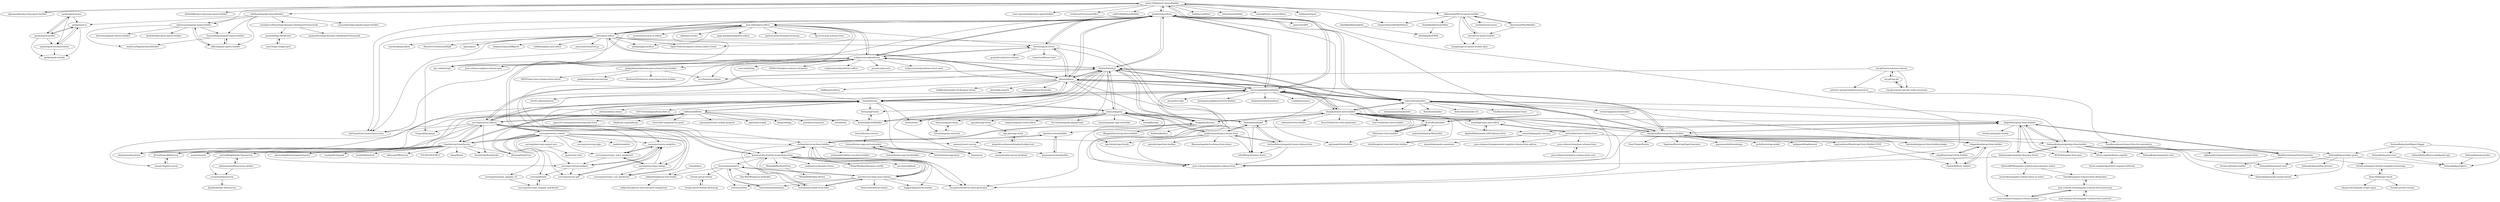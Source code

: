 digraph G {
"spckio/spck-issues" -> "spckio/spck-ui"
"spckio/spck-issues" -> "spckio/spck-documentation"
"spckio/spck-issues" -> "spckio/spck-embed"
"spckio/spck-documentation" -> "spckio/spck-ui"
"spckio/spck-documentation" -> "spckio/spck-module"
"json-editor/json-editor" -> "jdorn/json-editor"
"json-editor/json-editor" -> "josdejong/jsoneditor" ["e"=1]
"json-editor/json-editor" -> "rjsf-team/react-jsonschema-form" ["e"=1]
"json-editor/json-editor" -> "jsonform/jsonform"
"json-editor/json-editor" -> "eclipsesource/jsonforms"
"json-editor/json-editor" -> "Open-Federation/json-schema-editor-visual" ["e"=1]
"json-editor/json-editor" -> "ajv-validator/ajv" ["e"=1]
"json-editor/json-editor" -> "yourtion/vue-json-ui-editor" ["e"=1]
"json-editor/json-editor" -> "json-schema-org/json-schema-spec" ["e"=1]
"json-editor/json-editor" -> "alibaba/x-render" ["e"=1]
"json-editor/json-editor" -> "brutusin/json-forms"
"json-editor/json-editor" -> "page-pipepline/pipeline-editor" ["e"=1]
"json-editor/json-editor" -> "GrapesJS/grapesjs" ["e"=1]
"json-editor/json-editor" -> "python-jsonschema/jsonschema" ["e"=1]
"json-editor/json-editor" -> "lljj-x/vue-json-schema-form" ["e"=1]
"jdorn/json-editor" -> "json-editor/json-editor"
"jdorn/json-editor" -> "josdejong/jsoneditor" ["e"=1]
"jdorn/json-editor" -> "jsonform/jsonform"
"jdorn/json-editor" -> "json-schema-form/angular-schema-form" ["e"=1]
"jdorn/json-editor" -> "rjsf-team/react-jsonschema-form" ["e"=1]
"jdorn/json-editor" -> "gitana/alpaca"
"jdorn/json-editor" -> "benjamine/jsondiffpatch" ["e"=1]
"jdorn/json-editor" -> "ajv-validator/ajv" ["e"=1]
"jdorn/json-editor" -> "brutusin/json-forms"
"jdorn/json-editor" -> "Open-Federation/json-schema-editor-visual" ["e"=1]
"jdorn/json-editor" -> "rodikh/angular-json-editor"
"jdorn/json-editor" -> "marcuswestin/store.js" ["e"=1]
"jdorn/json-editor" -> "marmelab/ng-admin" ["e"=1]
"jdorn/json-editor" -> "Reactive-Extensions/RxJS" ["e"=1]
"jdorn/json-editor" -> "ajaxorg/ace" ["e"=1]
"mistic100/jQuery-QueryBuilder" -> "dabernathy89/vue-query-builder"
"mistic100/jQuery-QueryBuilder" -> "tghamm/dynamic-linq-query-builder"
"mistic100/jQuery-QueryBuilder" -> "ukrbublik/react-awesome-query-builder" ["e"=1]
"mistic100/jQuery-QueryBuilder" -> "timgws/QueryBuilderParser"
"mistic100/jQuery-QueryBuilder" -> "mfauveau/angular-query-builder"
"mistic100/jQuery-QueryBuilder" -> "react-querybuilder/react-querybuilder" ["e"=1]
"mistic100/jQuery-QueryBuilder" -> "evoluteur/structured-filter"
"mistic100/jQuery-QueryBuilder" -> "salk31/RedQueryBuilder"
"mistic100/jQuery-QueryBuilder" -> "kevinchappell/formBuilder"
"mistic100/jQuery-QueryBuilder" -> "zebzhao/Angular-QueryBuilder"
"mistic100/jQuery-QueryBuilder" -> "jsonform/jsonform"
"mistic100/jQuery-QueryBuilder" -> "bobthecow/Ruler" ["e"=1]
"mistic100/jQuery-QueryBuilder" -> "itfsw/QueryBuilder"
"mistic100/jQuery-QueryBuilder" -> "swisnl/jQuery-contextMenu" ["e"=1]
"mistic100/jQuery-QueryBuilder" -> "hiddentao/squel" ["e"=1]
"formschema/elementui" -> "formschema/native"
"eddyerburgh/vue-test-loader" -> "eddyerburgh/vue-unit-test-perf-comparison"
"Gonzih/glue" -> "eddyerburgh/vue-test-loader"
"dobtco/formbuilder" -> "CityBaseInc/formrenderer-base"
"dobtco/formbuilder" -> "minikomi/Bootstrap-Form-Builder"
"dobtco/formbuilder" -> "kevinchappell/formBuilder"
"dobtco/formbuilder" -> "gitana/alpaca"
"dobtco/formbuilder" -> "shlomnissan/formbuilder"
"dobtco/formbuilder" -> "SelmanKahya/angularjs-form-builder"
"dobtco/formbuilder" -> "Kinto/formbuilder"
"dobtco/formbuilder" -> "kelp404/angular-form-builder"
"dobtco/formbuilder" -> "viveleroi/jquery.formbuilder"
"dobtco/formbuilder" -> "flute/formbuilder"
"dobtco/formbuilder" -> "frappe/bootstrap-form-builder"
"dobtco/formbuilder" -> "blackjk3/react-form-builder"
"dobtco/formbuilder" -> "jsonform/jsonform"
"dobtco/formbuilder" -> "dobtco/formbuilder-rb"
"dobtco/formbuilder" -> "formio/formio.js"
"Kiho/react-form-builder" -> "blackjk3/react-form-builder"
"Kiho/react-form-builder" -> "Kinto/formbuilder"
"Kiho/react-form-builder" -> "optimajet/formbuilder" ["e"=1]
"AppliedMathematicsANU/plexus-form" -> "ismaelga/react-json-editor"
"hamzahamidi/ajsf" -> "guillotinaweb/ngx-schema-form"
"hamzahamidi/ajsf" -> "dschnelldavis/angular2-json-schema-form"
"hamzahamidi/ajsf" -> "udos86/ng-dynamic-forms" ["e"=1]
"hamzahamidi/ajsf" -> "formio/angular"
"zebzhao/Angular-QueryBuilder" -> "FauzanKhan/angular-query-builder"
"zebzhao/Angular-QueryBuilder" -> "mfauveau/angular-query-builder"
"zebzhao/Angular-QueryBuilder" -> "catalogicsoftware/ngx-dynamic-dashboard-framework"
"zebzhao/Angular-QueryBuilder" -> "raysuelzer/ngx-angular-query-builder"
"zebzhao/Angular-QueryBuilder" -> "spckio/spck-ui"
"zebzhao/Angular-QueryBuilder" -> "niklr/angular-query-builder"
"rtucek/vue-query-builder" -> "dabernathy89/vue-query-builder"
"rtucek/vue-query-builder" -> "kongwang/vue-query-builder-plus"
"danhunsaker/angular-dynamic-forms" -> "SelmanKahya/angularjs-form-builder"
"danhunsaker/angular-dynamic-forms" -> "json-schema-form/angular-schema-form" ["e"=1]
"danhunsaker/angular-dynamic-forms" -> "kelp404/angular-form-builder"
"danhunsaker/angular-dynamic-forms" -> "OptimalBPM/angular-schema-form-dynamic-select"
"kelp404/angular-form-builder" -> "SelmanKahya/angularjs-form-builder"
"kelp404/angular-form-builder" -> "minikomi/Bootstrap-Form-Builder"
"kelp404/angular-form-builder" -> "MacKentoch/easyFormGenerator"
"kelp404/angular-form-builder" -> "McNull/angular-form-gen"
"kelp404/angular-form-builder" -> "danhunsaker/angular-dynamic-forms"
"kelp404/angular-form-builder" -> "formly-js/angular-formly" ["e"=1]
"kelp404/angular-form-builder" -> "forms-angular/forms-angular"
"kelp404/angular-form-builder" -> "mwasiluk/angular-surveys"
"kelp404/angular-form-builder" -> "json-schema-form/angular-schema-form" ["e"=1]
"koumoul-dev/vuetify-jsonschema-form" -> "wotamann/vuetify-form-base"
"koumoul-dev/vuetify-jsonschema-form" -> "jarvelov/vue-form-json-schema"
"koumoul-dev/vuetify-jsonschema-form" -> "sethsandaru/vue-form-builder"
"koumoul-dev/vuetify-jsonschema-form" -> "vue-generators/vue-form-generator" ["e"=1]
"koumoul-dev/vuetify-jsonschema-form" -> "formschema/native"
"koumoul-dev/vuetify-jsonschema-form" -> "MuhaddiMu/VuetiForm"
"koumoul-dev/vuetify-jsonschema-form" -> "asigloo/vue-dynamic-forms" ["e"=1]
"koumoul-dev/vuetify-jsonschema-form" -> "ClickerMonkey/dayspan-vuetify" ["e"=1]
"koumoul-dev/vuetify-jsonschema-form" -> "ais-one/cookbook" ["e"=1]
"koumoul-dev/vuetify-jsonschema-form" -> "ncform/ncform" ["e"=1]
"koumoul-dev/vuetify-jsonschema-form" -> "eclipsesource/jsonforms"
"SelmanKahya/youtuber" -> "SelmanKahya/taksici"
"SelmanKahya/intelligent-flappy" -> "SelmanKahya/clicker-game"
"SelmanKahya/intelligent-flappy" -> "SelmanKahya/survivor"
"SelmanKahya/intelligent-flappy" -> "SelmanKahya/taksici"
"SelmanKahya/intelligent-flappy" -> "SelmanKahya/klavye-delikanlisi-api"
"cybertec-postgresql/rjsf-material-ui" -> "TwoAbove/jsonschema-form-for-material-ui"
"wotamann/vuetify-form-base" -> "koumoul-dev/vuetify-jsonschema-form"
"wotamann/vuetify-form-base" -> "jarvelov/vue-form-json-schema"
"sethsandaru/vue-form-builder" -> "jmeei/vue-formbuilder"
"sethsandaru/vue-form-builder" -> "sethsandaru/demo-vue-form-builder"
"sethsandaru/vue-form-builder" -> "formio/vue"
"sethsandaru/vue-form-builder" -> "Draggable/formeo"
"sethsandaru/vue-form-builder" -> "qiaoxun/vue-formbuilder"
"sethsandaru/vue-form-builder" -> "vue-generators/vue-form-generator" ["e"=1]
"sethsandaru/vue-form-builder" -> "wotamann/vuetify-form-base"
"sethsandaru/vue-form-builder" -> "jarvelov/vue-form-json-schema"
"sethsandaru/vue-form-builder" -> "baggachipz/q-form-builder" ["e"=1]
"sethsandaru/vue-form-builder" -> "koumoul-dev/vuetify-jsonschema-form"
"SelmanKahya/angularjs-form-builder" -> "kelp404/angular-form-builder"
"SelmanKahya/angularjs-form-builder" -> "danhunsaker/angular-dynamic-forms"
"SelmanKahya/angularjs-form-builder" -> "SelmanKahya/node-mysql-nested"
"SelmanKahya/angularjs-form-builder" -> "forms-angular/forms-angular"
"SelmanKahya/angularjs-form-builder" -> "SelmanKahya/clicker-game"
"SelmanKahya/angularjs-form-builder" -> "SelmanKahya/angularjs-chat"
"SelmanKahya/angularjs-form-builder" -> "MacKentoch/easyFormGenerator"
"SelmanKahya/angularjs-form-builder" -> "SelmanKahya/smart-read"
"SelmanKahya/angularjs-form-builder" -> "McNull/angular-form-gen"
"viveleroi/jquery.formbuilder" -> "limcheekin/jquery-form-builder-plugin"
"vip-git/universal-json-schema" -> "vip-git/vip-git"
"vip-git/universal-json-schema" -> "vip-git/context-api-dev-tools-extension"
"vip-git/universal-json-schema" -> "ui-schema/ui-schema"
"vip-git/universal-json-schema" -> "cybertec-postgresql/rjsf-material-ui"
"surveyjs/survey-analytics" -> "surveyjs/survey-pdf"
"surveyjs/survey-analytics" -> "surveyjs/custom-widgets"
"surveyjs/survey-analytics" -> "surveyjs/surveyjs_react_quickstart"
"jmeei/vue-formbuilder" -> "qiaoxun/vue-formbuilder"
"jmeei/vue-formbuilder" -> "sethsandaru/vue-form-builder"
"surveyjs/custom-widgets" -> "surveyjs/survey-pdf"
"surveyjs/custom-widgets" -> "surveyjs/survey-analytics"
"surveyjs/custom-widgets" -> "surveyjs/builds"
"surveyjs/survey-pdf" -> "surveyjs/survey-analytics"
"martialblog/docker-limesurvey" -> "adamzammit/limesurvey-docker"
"martialblog/docker-limesurvey" -> "crramirez/limesurvey"
"spckio/spck-embed" -> "spckio/spck-ui"
"spckio/spck-embed" -> "spckio/spck-documentation"
"spckio/spck-embed" -> "spckio/spck-module"
"spckio/spck-embed" -> "spckio/spck-issues"
"SelmanKahya/survivor" -> "SelmanKahya/taksici"
"frappe/bootstrap-form-builder" -> "shalotelli/form_builder"
"frappe/bootstrap-form-builder" -> "aiop/Bootstrap3-form-builder"
"jarvelov/vue-form-json-schema" -> "koumoul-dev/vuetify-jsonschema-form"
"jarvelov/vue-form-json-schema" -> "formschema/elementui"
"jarvelov/vue-form-json-schema" -> "wotamann/vuetify-form-base"
"jarvelov/vue-form-json-schema" -> "formschema/native"
"jarvelov/vue-form-json-schema" -> "vue-generators/vue-form-generator" ["e"=1]
"jarvelov/vue-form-json-schema" -> "sethsandaru/vue-form-builder"
"jarvelov/vue-form-json-schema" -> "ncform/ncform" ["e"=1]
"jarvelov/vue-form-json-schema" -> "baggachipz/q-form-builder" ["e"=1]
"jarvelov/vue-form-json-schema" -> "formvuelate/formvuelate" ["e"=1]
"surveyjs/surveyjs-nodejs" -> "surveyjs/surveyjs_react_quickstart"
"surveyjs/surveyjs-nodejs" -> "surveyjs/survey-analytics"
"surveyjs/surveyjs-nodejs" -> "surveyjs/surveyjs_vue_quickstart"
"formio/angular-demo" -> "formio/angular-material"
"qiaoxun/vue-formbuilder" -> "jmeei/vue-formbuilder"
"surveyjs/surveyjs-aspnet-mvc" -> "jpo/survey-tool"
"tonytan4ever/Bootstrap-Form-Builder-V3V4" -> "shalotelli/form_builder"
"aiop/Bootstrap3-form-builder" -> "frappe/bootstrap-form-builder"
"aiop/Bootstrap3-form-builder" -> "shalotelli/form_builder"
"spckio/spck-ui" -> "spckio/spck-documentation"
"spckio/spck-ui" -> "spckio/spck-module"
"spckio/spck-ui" -> "spckio/spck-embed"
"TwoAbove/jsonschema-form-for-material-ui" -> "alphaeadevelopment/material-ui-jsonschema-form"
"SelmanKahya/smart-read" -> "SelmanKahya/node-mysql-nested"
"jsonform/jsonform" -> "gitana/alpaca"
"jsonform/jsonform" -> "json-schema-form/angular-schema-form" ["e"=1]
"jsonform/jsonform" -> "eclipsesource/jsonforms"
"jsonform/jsonform" -> "brutusin/json-forms"
"jsonform/jsonform" -> "jdorn/json-editor"
"jsonform/jsonform" -> "json-editor/json-editor"
"jsonform/jsonform" -> "rjsf-team/react-jsonschema-form" ["e"=1]
"jsonform/jsonform" -> "kevinchappell/formBuilder"
"jsonform/jsonform" -> "vue-generators/vue-form-generator" ["e"=1]
"jsonform/jsonform" -> "hamzahamidi/ajsf"
"jsonform/jsonform" -> "formio/formio.js"
"jsonform/jsonform" -> "dobtco/formbuilder"
"jsonform/jsonform" -> "mistic100/jQuery-QueryBuilder"
"jsonform/jsonform" -> "garycourt/JSV" ["e"=1]
"jsonform/jsonform" -> "koumoul-dev/vuetify-jsonschema-form"
"JD-Software/JDeSurvey" -> "simonv3/quick-survey"
"kevinchappell/formBuilder" -> "Draggable/formeo"
"kevinchappell/formBuilder" -> "dobtco/formbuilder"
"kevinchappell/formBuilder" -> "formio/formio.js"
"kevinchappell/formBuilder" -> "minikomi/Bootstrap-Form-Builder"
"kevinchappell/formBuilder" -> "gitana/alpaca"
"kevinchappell/formBuilder" -> "jsonform/jsonform"
"kevinchappell/formBuilder" -> "formio/formio"
"kevinchappell/formBuilder" -> "blackjk3/react-form-builder"
"kevinchappell/formBuilder" -> "givanz/VvvebJs" ["e"=1]
"kevinchappell/formBuilder" -> "mistic100/jQuery-QueryBuilder"
"kevinchappell/formBuilder" -> "kristijanhusak/laravel-form-builder" ["e"=1]
"kevinchappell/formBuilder" -> "sethsandaru/vue-form-builder"
"kevinchappell/formBuilder" -> "dwijitsolutions/laraadmin" ["e"=1]
"kevinchappell/formBuilder" -> "vue-generators/vue-form-generator" ["e"=1]
"kevinchappell/formBuilder" -> "voidlabs/mosaico" ["e"=1]
"formly-js/angular-formly-templates-bootstrap" -> "kentcdodds/api-check"
"mfauveau/angular-query-builder" -> "niklr/angular-query-builder"
"mfauveau/angular-query-builder" -> "dncrews/angular-elastic-builder"
"mfauveau/angular-query-builder" -> "FauzanKhan/angular-query-builder"
"mfauveau/angular-query-builder" -> "kindohm/knockout-query-builder"
"mfauveau/angular-query-builder" -> "myforce/AngularQueryBuilder"
"MuhaddiMu/VuetiForm" -> "MuhaddiMu/Idea-ReVue"
"Textalk/angular-schema-form-datepicker" -> "json-schema-form/angular-schema-form-bootstrap"
"formio/angular-material" -> "formio/angular-demo"
"obadakhalili/sprightly" -> "obadakhalili/ERML"
"crramirez/limesurvey" -> "fjudith/docker-limesurvey"
"SelmanKahya/clicker-game" -> "SelmanKahya/taksici"
"SelmanKahya/clicker-game" -> "SelmanKahya/online-shooter"
"SelmanKahya/clicker-game" -> "SelmanKahya/smart-read"
"SelmanKahya/clicker-game" -> "SelmanKahya/node-mysql-nested"
"vip-git/vip-git" -> "vip-git/context-api-dev-tools-extension"
"vip-git/vip-git" -> "vip-git/universal-json-schema"
"eclipsesource/jsonforms" -> "jsonform/jsonform"
"eclipsesource/jsonforms" -> "rjsf-team/react-jsonschema-form" ["e"=1]
"eclipsesource/jsonforms" -> "eclipsesource/jsonforms-react-seed"
"eclipsesource/jsonforms" -> "json-editor/json-editor"
"eclipsesource/jsonforms" -> "vazco/uniforms" ["e"=1]
"eclipsesource/jsonforms" -> "ui-schema/ui-schema"
"eclipsesource/jsonforms" -> "ajv-validator/ajv" ["e"=1]
"eclipsesource/jsonforms" -> "APIDevTools/json-schema-ref-parser" ["e"=1]
"eclipsesource/jsonforms" -> "formio/formio.js"
"eclipsesource/jsonforms" -> "ginkgobioworks/react-json-schema-form-builder"
"eclipsesource/jsonforms" -> "brutusin/json-forms"
"eclipsesource/jsonforms" -> "eclipsesource/jsonforms-editor"
"eclipsesource/jsonforms" -> "json-schema-org/json-schema-spec" ["e"=1]
"eclipsesource/jsonforms" -> "jsonata-js/jsonata" ["e"=1]
"eclipsesource/jsonforms" -> "koumoul-dev/vuetify-jsonschema-form"
"tellform/tellform" -> "ohmyform/ohmyform" ["e"=1]
"tellform/tellform" -> "space10-community/conversational-form" ["e"=1]
"tellform/tellform" -> "Mailtrain-org/mailtrain" ["e"=1]
"tellform/tellform" -> "surveyjs/survey-library"
"tellform/tellform" -> "LimeSurvey/LimeSurvey"
"tellform/tellform" -> "formio/formio"
"tellform/tellform" -> "JD-Software/JDeSurvey"
"tellform/tellform" -> "simonv3/quick-survey"
"tellform/tellform" -> "freeCodeCamp/mail-for-good" ["e"=1]
"tellform/tellform" -> "mautic/mautic" ["e"=1]
"tellform/tellform" -> "sqreen/awesome-nodejs-projects" ["e"=1]
"tellform/tellform" -> "agentejo/cockpit" ["e"=1]
"tellform/tellform" -> "helpyio/helpy" ["e"=1]
"tellform/tellform" -> "postalserver/postal" ["e"=1]
"tellform/tellform" -> "botui/botui" ["e"=1]
"LimeSurvey/LimeSurvey" -> "surveyjs/survey-library"
"LimeSurvey/LimeSurvey" -> "ohmyform/ohmyform" ["e"=1]
"LimeSurvey/LimeSurvey" -> "wkeyuan/DWSurvey" ["e"=1]
"LimeSurvey/LimeSurvey" -> "martialblog/docker-limesurvey"
"LimeSurvey/LimeSurvey" -> "tellform/tellform"
"LimeSurvey/LimeSurvey" -> "surveyjs/survey-creator"
"LimeSurvey/LimeSurvey" -> "JD-Software/JDeSurvey"
"LimeSurvey/LimeSurvey" -> "YOURLS/YOURLS" ["e"=1]
"LimeSurvey/LimeSurvey" -> "formbricks/formbricks" ["e"=1]
"LimeSurvey/LimeSurvey" -> "kimai/kimai" ["e"=1]
"LimeSurvey/LimeSurvey" -> "mautic/mautic" ["e"=1]
"LimeSurvey/LimeSurvey" -> "JhumanJ/OpnForm" ["e"=1]
"LimeSurvey/LimeSurvey" -> "alextselegidis/easyappointments" ["e"=1]
"LimeSurvey/LimeSurvey" -> "cryptpad/cryptpad" ["e"=1]
"LimeSurvey/LimeSurvey" -> "humhub/humhub" ["e"=1]
"json-schema-form/angular-schema-form-material" -> "json-schema-form/angular-schema-form-bootstrap"
"MacKentoch/easyFormGenerator" -> "formly-js/angular-formly-templates-bootstrap"
"MacKentoch/easyFormGenerator" -> "formly-js/formly-builder"
"MacKentoch/easyFormGenerator" -> "kelp404/angular-form-builder"
"ginkgobioworks/react-json-schema-form-builder" -> "RXNT/react-json-schema-form-extras" ["e"=1]
"ginkgobioworks/react-json-schema-form-builder" -> "ui-schema/ui-schema"
"ginkgobioworks/react-json-schema-form-builder" -> "ginkgobioworks/vaccinetime"
"ginkgobioworks/react-json-schema-form-builder" -> "MedinaGitHub/react-jsonschema-form-builder"
"OptimalBPM/angular-schema-form-dynamic-select" -> "Textalk/angular-schema-form-datepicker"
"OptimalBPM/angular-schema-form-dynamic-select" -> "networknt/angular-schema-form-ui-select"
"formio/ngFormBuilder" -> "formio/ngFormio"
"formio/ngFormBuilder" -> "formio/formio-service"
"kentcdodds/api-check" -> "alianza-dev/angular-scope-types"
"kentcdodds/api-check" -> "formly-js/react-formly"
"kentcdodds/api-check" -> "formly-js/angular-formly-templates-bootstrap"
"obadakhalili/visual-filter" -> "obadakhalili/ERML"
"json-schema-form/angular-schema-form-bootstrap" -> "json-schema-form/angular-schema-form-material"
"json-schema-form/angular-schema-form-bootstrap" -> "Textalk/angular-schema-form-datepicker"
"json-schema-form/angular-schema-form-bootstrap" -> "json-schema-form/json-schema-builder"
"formio/ngFormio" -> "formio/ngFormBuilder"
"vip-git/context-api-dev-tools-extension" -> "vip-git/vip-git"
"formio/formio-service" -> "formio/formio-app-servicetracker"
"surveyjs/survey-library" -> "surveyjs/survey-creator"
"surveyjs/survey-library" -> "LimeSurvey/LimeSurvey"
"surveyjs/survey-library" -> "surveyjs/surveyjs_react_quickstart"
"surveyjs/survey-library" -> "tellform/tellform"
"surveyjs/survey-library" -> "surveyjs/survey-analytics"
"surveyjs/survey-library" -> "formbricks/formbricks" ["e"=1]
"surveyjs/survey-library" -> "formio/formio.js"
"surveyjs/survey-library" -> "rjsf-team/react-jsonschema-form" ["e"=1]
"surveyjs/survey-library" -> "formio/formio"
"surveyjs/survey-library" -> "ohmyform/ohmyform" ["e"=1]
"surveyjs/survey-library" -> "surveyjs/custom-widgets"
"surveyjs/survey-library" -> "surveyjs/surveyjs_vue_quickstart"
"surveyjs/survey-library" -> "kevinchappell/formBuilder"
"surveyjs/survey-library" -> "surveyjs/surveyjs-nodejs"
"surveyjs/survey-library" -> "GrapesJS/grapesjs" ["e"=1]
"Kinto/formbuilder" -> "blackjk3/react-form-builder"
"Kinto/formbuilder" -> "aisensiy/react-survey"
"Kinto/formbuilder" -> "dobtco/formbuilder"
"Kinto/formbuilder" -> "Kiho/react-form-builder"
"Kinto/formbuilder" -> "andrewhathaway/Winterfell" ["e"=1]
"formio/formio.js" -> "formio/formio"
"formio/formio.js" -> "kevinchappell/formBuilder"
"formio/formio.js" -> "formio/angular"
"formio/formio.js" -> "formio/react" ["e"=1]
"formio/formio.js" -> "Draggable/formeo"
"formio/formio.js" -> "formio/vue"
"formio/formio.js" -> "formio/ngFormBuilder"
"formio/formio.js" -> "gitana/alpaca"
"formio/formio.js" -> "eclipsesource/jsonforms"
"formio/formio.js" -> "formio/ngFormio"
"formio/formio.js" -> "sethsandaru/vue-form-builder"
"formio/formio.js" -> "blackjk3/react-form-builder"
"formio/formio.js" -> "jsonform/jsonform"
"formio/formio.js" -> "surveyjs/survey-library"
"formio/formio.js" -> "dobtco/formbuilder"
"surveyjs/survey-creator" -> "surveyjs/survey-library"
"surveyjs/survey-creator" -> "surveyjs/survey-analytics"
"surveyjs/survey-creator" -> "surveyjs/custom-widgets"
"surveyjs/survey-creator" -> "surveyjs/surveyjs_react_quickstart"
"surveyjs/survey-creator" -> "surveyjs/surveyjs-nodejs"
"surveyjs/survey-creator" -> "surveyjs/survey-pdf"
"surveyjs/survey-creator" -> "surveyjs/surveyjs-php"
"surveyjs/survey-creator" -> "surveyjs/surveyjs_vue_quickstart"
"surveyjs/survey-creator" -> "aisensiy/react-survey"
"surveyjs/survey-creator" -> "LimeSurvey/LimeSurvey"
"surveyjs/survey-creator" -> "surveyjs/surveyjs-aspnet-mvc"
"surveyjs/survey-creator" -> "surveyjs/builds"
"surveyjs/survey-creator" -> "endatix/endatix"
"surveyjs/survey-creator" -> "surveyjs/surveyjs_angular_cli"
"surveyjs/survey-creator" -> "JhumanJ/OpnForm" ["e"=1]
"formio/formio" -> "formio/formio.js"
"formio/formio" -> "formio/angular"
"formio/formio" -> "formio/react" ["e"=1]
"formio/formio" -> "formio/ngFormBuilder"
"formio/formio" -> "ohmyform/ohmyform" ["e"=1]
"formio/formio" -> "formio/ngFormio"
"formio/formio" -> "kevinchappell/formBuilder"
"formio/formio" -> "orbeon/orbeon-forms" ["e"=1]
"formio/formio" -> "gitana/alpaca"
"formio/formio" -> "tellform/tellform"
"formio/formio" -> "AOT-Technologies/forms-flow-ai"
"formio/formio" -> "formio/vue"
"formio/formio" -> "eclipsesource/jsonforms"
"formio/formio" -> "surveyjs/survey-library"
"formio/formio" -> "JhumanJ/OpnForm" ["e"=1]
"brutusin/json-forms" -> "jsonform/jsonform"
"brutusin/json-forms" -> "gitana/alpaca"
"brutusin/json-forms" -> "json-schema-form/angular-schema-form" ["e"=1]
"brutusin/json-forms" -> "eclipsesource/jsonforms"
"brutusin/json-forms" -> "gcanti/tcomb-json-schema" ["e"=1]
"brutusin/json-forms" -> "Limenius/liform-react" ["e"=1]
"minikomi/Bootstrap-Form-Builder" -> "dobtco/formbuilder"
"minikomi/Bootstrap-Form-Builder" -> "kevinchappell/formBuilder"
"minikomi/Bootstrap-Form-Builder" -> "kelp404/angular-form-builder"
"minikomi/Bootstrap-Form-Builder" -> "ExactTarget/fuelux" ["e"=1]
"minikomi/Bootstrap-Form-Builder" -> "SelmanKahya/angularjs-form-builder"
"minikomi/Bootstrap-Form-Builder" -> "Vegetam/BootstrapPageGenerator" ["e"=1]
"minikomi/Bootstrap-Form-Builder" -> "frappe/bootstrap-form-builder"
"minikomi/Bootstrap-Form-Builder" -> "gitana/alpaca"
"minikomi/Bootstrap-Form-Builder" -> "payonesmile/formdesign" ["e"=1]
"minikomi/Bootstrap-Form-Builder" -> "jschr/bootstrap-modal" ["e"=1]
"minikomi/Bootstrap-Form-Builder" -> "dodgepudding/bootout" ["e"=1]
"minikomi/Bootstrap-Form-Builder" -> "limcheekin/jquery-form-builder-plugin"
"minikomi/Bootstrap-Form-Builder" -> "aiop/Bootstrap3-form-builder"
"minikomi/Bootstrap-Form-Builder" -> "tonytan4ever/Bootstrap-Form-Builder-V3V4"
"minikomi/Bootstrap-Form-Builder" -> "blackjk3/react-form-builder"
"networknt/react-schema-form" -> "json-schema-form/json-schema-form"
"networknt/react-schema-form" -> "ismaelga/react-json-editor"
"networknt/react-schema-form" -> "TwoAbove/jsonschema-form-for-material-ui"
"networknt/react-schema-form" -> "json-schema-form/json-schema-builder"
"networknt/react-schema-form" -> "json-schema-form/generator-angular-schema-form-add-on"
"blackjk3/react-form-builder" -> "Kiho/react-form-builder"
"blackjk3/react-form-builder" -> "Kinto/formbuilder"
"blackjk3/react-form-builder" -> "Draggable/formeo"
"blackjk3/react-form-builder" -> "kevinchappell/formBuilder"
"blackjk3/react-form-builder" -> "kelp404/angular-form-builder"
"blackjk3/react-form-builder" -> "vlio20/angular-material-form-builder"
"blackjk3/react-form-builder" -> "rekit/antd-form-builder" ["e"=1]
"blackjk3/react-form-builder" -> "optimajet/formbuilder" ["e"=1]
"blackjk3/react-form-builder" -> "SteveVitali/react-form-generator" ["e"=1]
"blackjk3/react-form-builder" -> "trax-retail/react-form-builder"
"blackjk3/react-form-builder" -> "formio/ngFormBuilder"
"blackjk3/react-form-builder" -> "mwasiluk/angular-surveys"
"blackjk3/react-form-builder" -> "ismaelga/react-json-editor"
"blackjk3/react-form-builder" -> "dobtco/formbuilder"
"blackjk3/react-form-builder" -> "formio/formio.js"
"mwasiluk/angular-surveys" -> "vlio20/angular-material-form-builder"
"mwasiluk/angular-surveys" -> "mwasiluk/angular-annotator"
"tghamm/dynamic-linq-query-builder" -> "mistic100/jQuery-QueryBuilder"
"ismaelga/react-json-editor" -> "AppliedMathematicsANU/plexus-form"
"ismaelga/react-json-editor" -> "networknt/react-schema-form"
"Draggable/formeo" -> "kevinchappell/formBuilder"
"Draggable/formeo" -> "sethsandaru/vue-form-builder"
"Draggable/formeo" -> "formio/formio.js"
"Draggable/formeo" -> "blackjk3/react-form-builder"
"Draggable/formeo" -> "Bloggify/bootstrap-form-builder"
"Draggable/formeo" -> "Kademi/keditor" ["e"=1]
"Draggable/formeo" -> "jmeei/vue-formbuilder"
"niklr/angular-query-builder" -> "FauzanKhan/angular-query-builder"
"niklr/angular-query-builder" -> "mfauveau/angular-query-builder"
"simonv3/quick-survey" -> "JD-Software/JDeSurvey"
"formio/formio-app-basic" -> "formio/formio-app-servicetracker"
"dabernathy89/vue-query-builder" -> "rtucek/vue-query-builder"
"dabernathy89/vue-query-builder" -> "akumatus/FilterBuilder"
"dabernathy89/vue-query-builder" -> "mistic100/jQuery-QueryBuilder"
"dabernathy89/vue-query-builder" -> "kongwang/vue-query-builder-plus"
"dabernathy89/vue-query-builder" -> "timgws/QueryBuilderParser"
"dabernathy89/vue-query-builder" -> "michitaro/vue-menu" ["e"=1]
"dabernathy89/vue-query-builder" -> "obadakhalili/visual-filter"
"json-schema-form/json-schema-form" -> "json-schema-form/json-schema-form-core"
"FauzanKhan/angular-query-builder" -> "niklr/angular-query-builder"
"FauzanKhan/angular-query-builder" -> "myforce/AngularQueryBuilder"
"json-schema-form/json-schema-form-core" -> "json-schema-form/json-schema-form"
"json-schema-form/json-schema-builder" -> "json-schema-form/angular-schema-form-bootstrap"
"formio/formio-app-servicetracker" -> "formio/formio-app-basic"
"formio/formio-app-servicetracker" -> "formio/formio-app-formbuilder"
"formio/angular" -> "formio/angular-demo"
"formio/angular" -> "udos86/ng-dynamic-forms" ["e"=1]
"formio/angular" -> "formio/formio.js"
"formio/angular" -> "formio/angular-material"
"formio/angular" -> "formio/formio"
"formio/angular" -> "ngx-formly/ngx-formly" ["e"=1]
"formio/angular" -> "formio/ngFormBuilder"
"formio/angular" -> "guillotinaweb/ngx-schema-form"
"formio/angular" -> "unlayer/angular-email-editor"
"formio/angular" -> "SoCreate/angular-playground" ["e"=1]
"formio/angular" -> "hamzahamidi/ajsf"
"formio/angular" -> "formio/angular-app-starterkit"
"formio/angular" -> "formio/react" ["e"=1]
"formio/angular" -> "formql/formql"
"formio/angular" -> "ngx-plus/ngx-forms"
"guillotinaweb/ngx-schema-form" -> "dschnelldavis/angular2-json-schema-form"
"guillotinaweb/ngx-schema-form" -> "hamzahamidi/ajsf"
"guillotinaweb/ngx-schema-form" -> "json-schema-form/angular-schema-form" ["e"=1]
"guillotinaweb/ngx-schema-form" -> "udos86/ng-dynamic-forms" ["e"=1]
"guillotinaweb/ngx-schema-form" -> "ngx-formly/ngx-formly" ["e"=1]
"guillotinaweb/ngx-schema-form" -> "formio/angular"
"guillotinaweb/ngx-schema-form" -> "giscafer/ngx-form-builder"
"guillotinaweb/ngx-schema-form" -> "fbessou/angular2-schema-form-demo"
"aisensiy/react-survey" -> "aisensiy/rails-survey-backend"
"adamzammit/limesurvey-docker" -> "crramirez/limesurvey"
"adamzammit/limesurvey-docker" -> "martialblog/docker-limesurvey"
"jaumard/ngx-dashboard" -> "envyN/ngx-widget-grid"
"formio/formio-app-formbuilder" -> "formio/formio-app-servicetracker"
"dschnelldavis/angular2-json-schema-form" -> "guillotinaweb/ngx-schema-form"
"dschnelldavis/angular2-json-schema-form" -> "hamzahamidi/ajsf"
"dschnelldavis/angular2-json-schema-form" -> "udos86/ng-dynamic-forms" ["e"=1]
"dschnelldavis/angular2-json-schema-form" -> "json-schema-form/angular-schema-form" ["e"=1]
"daffl/jquery.dform" -> "clicrdv-admin/inputex"
"akumatus/FilterBuilder" -> "rtucek/vue-query-builder"
"akumatus/FilterBuilder" -> "dabernathy89/vue-query-builder"
"formly-js/vue-formly" -> "formly-js/vue-formly-bootstrap"
"formly-js/vue-formly-bootstrap" -> "formly-js/vue-formly"
"surveyjs/surveyjs_react_quickstart" -> "surveyjs/surveyjs-nodejs"
"surveyjs/surveyjs_react_quickstart" -> "surveyjs/survey-analytics"
"surveyjs/surveyjs_react_quickstart" -> "surveyjs/custom-widgets"
"forms-angular/forms-angular" -> "forms-angular/generator-angular-fullstack"
"formschema/native" -> "formschema/elementui"
"formschema/native" -> "jarvelov/vue-form-json-schema"
"formschema/native" -> "Kar-Wai-Wong/vue-xeditable"
"formschema/native" -> "eddyerburgh/vue-test-loader"
"formschema/native" -> "formly-js/vue-formly"
"envyN/ngx-widget-grid" -> "jaumard/ngx-dashboard"
"shalotelli/form_builder" -> "frappe/bootstrap-form-builder"
"surveyjs/surveyjs_angular_cli" -> "surveyjs/surveyjs_angular_quickstart"
"jesperbruunhansen/loopback-object-acl" -> "ngx-plus/ngx-stack"
"surveyjs/builds" -> "surveyjs/surveyjs_angular_quickstart"
"surveyjs/surveyjs_angular_quickstart" -> "surveyjs/builds"
"gitana/alpaca" -> "jsonform/jsonform"
"gitana/alpaca" -> "brutusin/json-forms"
"gitana/alpaca" -> "dobtco/formbuilder"
"gitana/alpaca" -> "kevinchappell/formBuilder"
"gitana/alpaca" -> "formio/formio.js"
"gitana/alpaca" -> "formio/formio"
"gitana/alpaca" -> "json-schema-form/angular-schema-form" ["e"=1]
"gitana/alpaca" -> "jdorn/json-editor"
"gitana/alpaca" -> "minikomi/Bootstrap-Form-Builder"
"gitana/alpaca" -> "eclipsesource/jsonforms"
"gitana/alpaca" -> "jdorn/php-reports" ["e"=1]
"gitana/alpaca" -> "alfajango/jquery-dynatable" ["e"=1]
"gitana/alpaca" -> "daffl/jquery.dform"
"gitana/alpaca" -> "toddjordan/ember-cli-dynamic-forms"
"gitana/alpaca" -> "vue-generators/vue-form-generator" ["e"=1]
"ngx-plus/ngx-forms" -> "ngx-plus/ngx-stack"
"catalogicsoftware/ngx-dynamic-dashboard-framework" -> "jaumard/ngx-dashboard"
"catalogicsoftware/ngx-dynamic-dashboard-framework" -> "jayhamilton/ngx-dynamic-dashboard-framework"
"ngx-plus/ngx-stack" -> "jesperbruunhansen/loopback-object-acl"
"spckio/spck-issues" ["l"="-2.796,7.995"]
"spckio/spck-ui" ["l"="-2.834,8.006"]
"spckio/spck-documentation" ["l"="-2.816,7.992"]
"spckio/spck-embed" ["l"="-2.811,8.009"]
"spckio/spck-module" ["l"="-2.828,7.989"]
"json-editor/json-editor" ["l"="-3.118,7.996"]
"jdorn/json-editor" ["l"="-3.11,8.054"]
"josdejong/jsoneditor" ["l"="-3.581,-33.478"]
"rjsf-team/react-jsonschema-form" ["l"="0.558,-28.747"]
"jsonform/jsonform" ["l"="-3.166,8.053"]
"eclipsesource/jsonforms" ["l"="-3.177,8.008"]
"Open-Federation/json-schema-editor-visual" ["l"="-3.791,8.149"]
"ajv-validator/ajv" ["l"="-0.297,-34.039"]
"yourtion/vue-json-ui-editor" ["l"="-3.702,8.14"]
"json-schema-org/json-schema-spec" ["l"="-4.023,8.087"]
"alibaba/x-render" ["l"="-3.836,-32.851"]
"brutusin/json-forms" ["l"="-3.15,8.027"]
"page-pipepline/pipeline-editor" ["l"="-3.747,-32.707"]
"GrapesJS/grapesjs" ["l"="15.706,-9.929"]
"python-jsonschema/jsonschema" ["l"="44.849,20.886"]
"lljj-x/vue-json-schema-form" ["l"="-3.644,-32.807"]
"json-schema-form/angular-schema-form" ["l"="10.222,-23.968"]
"gitana/alpaca" ["l"="-3.2,8.064"]
"benjamine/jsondiffpatch" ["l"="-2.507,-36.892"]
"rodikh/angular-json-editor" ["l"="-3.058,8.055"]
"marcuswestin/store.js" ["l"="-4.019,-33.583"]
"marmelab/ng-admin" ["l"="9.952,-23.864"]
"Reactive-Extensions/RxJS" ["l"="0.864,-29.215"]
"ajaxorg/ace" ["l"="-1.932,-35.791"]
"mistic100/jQuery-QueryBuilder" ["l"="-3.048,8.009"]
"dabernathy89/vue-query-builder" ["l"="-2.986,7.937"]
"tghamm/dynamic-linq-query-builder" ["l"="-3.004,8.01"]
"ukrbublik/react-awesome-query-builder" ["l"="-0.103,-28.427"]
"timgws/QueryBuilderParser" ["l"="-2.998,7.971"]
"mfauveau/angular-query-builder" ["l"="-2.94,8.005"]
"react-querybuilder/react-querybuilder" ["l"="-0.294,-28.313"]
"evoluteur/structured-filter" ["l"="-3.037,7.95"]
"salk31/RedQueryBuilder" ["l"="-3.024,7.982"]
"kevinchappell/formBuilder" ["l"="-3.228,8.079"]
"zebzhao/Angular-QueryBuilder" ["l"="-2.904,8.03"]
"bobthecow/Ruler" ["l"="-16.027,25.577"]
"itfsw/QueryBuilder" ["l"="-3.011,8.037"]
"swisnl/jQuery-contextMenu" ["l"="22.677,-30.953"]
"hiddentao/squel" ["l"="-0.154,-34.421"]
"formschema/elementui" ["l"="-3.203,7.859"]
"formschema/native" ["l"="-3.221,7.843"]
"eddyerburgh/vue-test-loader" ["l"="-3.239,7.766"]
"eddyerburgh/vue-unit-test-perf-comparison" ["l"="-3.227,7.734"]
"Gonzih/glue" ["l"="-3.259,7.727"]
"dobtco/formbuilder" ["l"="-3.245,8.126"]
"CityBaseInc/formrenderer-base" ["l"="-3.227,8.172"]
"minikomi/Bootstrap-Form-Builder" ["l"="-3.254,8.159"]
"shlomnissan/formbuilder" ["l"="-3.214,8.156"]
"SelmanKahya/angularjs-form-builder" ["l"="-3.302,8.243"]
"Kinto/formbuilder" ["l"="-3.319,8.121"]
"kelp404/angular-form-builder" ["l"="-3.298,8.214"]
"viveleroi/jquery.formbuilder" ["l"="-3.211,8.189"]
"flute/formbuilder" ["l"="-3.222,8.14"]
"frappe/bootstrap-form-builder" ["l"="-3.255,8.187"]
"blackjk3/react-form-builder" ["l"="-3.282,8.127"]
"dobtco/formbuilder-rb" ["l"="-3.275,8.151"]
"formio/formio.js" ["l"="-3.248,8.055"]
"Kiho/react-form-builder" ["l"="-3.342,8.138"]
"optimajet/formbuilder" ["l"="-12.671,-28.878"]
"AppliedMathematicsANU/plexus-form" ["l"="-3.196,8.298"]
"ismaelga/react-json-editor" ["l"="-3.197,8.269"]
"hamzahamidi/ajsf" ["l"="-3.149,8.147"]
"guillotinaweb/ngx-schema-form" ["l"="-3.149,8.18"]
"dschnelldavis/angular2-json-schema-form" ["l"="-3.12,8.184"]
"udos86/ng-dynamic-forms" ["l"="9.804,-22.011"]
"formio/angular" ["l"="-3.191,8.117"]
"FauzanKhan/angular-query-builder" ["l"="-2.911,8.008"]
"catalogicsoftware/ngx-dynamic-dashboard-framework" ["l"="-2.844,8.062"]
"raysuelzer/ngx-angular-query-builder" ["l"="-2.878,8.041"]
"niklr/angular-query-builder" ["l"="-2.925,8.022"]
"rtucek/vue-query-builder" ["l"="-2.963,7.916"]
"kongwang/vue-query-builder-plus" ["l"="-2.95,7.932"]
"danhunsaker/angular-dynamic-forms" ["l"="-3.279,8.266"]
"OptimalBPM/angular-schema-form-dynamic-select" ["l"="-3.255,8.33"]
"MacKentoch/easyFormGenerator" ["l"="-3.351,8.256"]
"McNull/angular-form-gen" ["l"="-3.33,8.234"]
"formly-js/angular-formly" ["l"="10.129,-23.92"]
"forms-angular/forms-angular" ["l"="-3.305,8.271"]
"mwasiluk/angular-surveys" ["l"="-3.334,8.189"]
"koumoul-dev/vuetify-jsonschema-form" ["l"="-3.214,7.942"]
"wotamann/vuetify-form-base" ["l"="-3.239,7.923"]
"jarvelov/vue-form-json-schema" ["l"="-3.224,7.901"]
"sethsandaru/vue-form-builder" ["l"="-3.249,7.975"]
"vue-generators/vue-form-generator" ["l"="-6.506,-32.39"]
"MuhaddiMu/VuetiForm" ["l"="-3.251,7.888"]
"asigloo/vue-dynamic-forms" ["l"="-6.761,-32.192"]
"ClickerMonkey/dayspan-vuetify" ["l"="-6.496,-32.633"]
"ais-one/cookbook" ["l"="-7.918,-32.602"]
"ncform/ncform" ["l"="-3.641,-42.574"]
"SelmanKahya/youtuber" ["l"="-3.381,8.384"]
"SelmanKahya/taksici" ["l"="-3.356,8.36"]
"SelmanKahya/intelligent-flappy" ["l"="-3.336,8.367"]
"SelmanKahya/clicker-game" ["l"="-3.33,8.315"]
"SelmanKahya/survivor" ["l"="-3.354,8.386"]
"SelmanKahya/klavye-delikanlisi-api" ["l"="-3.329,8.391"]
"cybertec-postgresql/rjsf-material-ui" ["l"="-3.059,8.264"]
"TwoAbove/jsonschema-form-for-material-ui" ["l"="-3.101,8.301"]
"jmeei/vue-formbuilder" ["l"="-3.281,7.978"]
"sethsandaru/demo-vue-form-builder" ["l"="-3.262,7.943"]
"formio/vue" ["l"="-3.259,8.005"]
"Draggable/formeo" ["l"="-3.278,8.055"]
"qiaoxun/vue-formbuilder" ["l"="-3.282,7.951"]
"baggachipz/q-form-builder" ["l"="-8.113,-30.065"]
"SelmanKahya/node-mysql-nested" ["l"="-3.327,8.284"]
"SelmanKahya/angularjs-chat" ["l"="-3.323,8.26"]
"SelmanKahya/smart-read" ["l"="-3.316,8.29"]
"limcheekin/jquery-form-builder-plugin" ["l"="-3.231,8.197"]
"vip-git/universal-json-schema" ["l"="-3.035,8.21"]
"vip-git/vip-git" ["l"="-3.008,8.22"]
"vip-git/context-api-dev-tools-extension" ["l"="-3.016,8.235"]
"ui-schema/ui-schema" ["l"="-3.078,8.117"]
"surveyjs/survey-analytics" ["l"="-3.429,8.06"]
"surveyjs/survey-pdf" ["l"="-3.456,8.067"]
"surveyjs/custom-widgets" ["l"="-3.442,8.05"]
"surveyjs/surveyjs_react_quickstart" ["l"="-3.415,8.048"]
"surveyjs/builds" ["l"="-3.476,8.055"]
"martialblog/docker-limesurvey" ["l"="-3.51,7.919"]
"adamzammit/limesurvey-docker" ["l"="-3.537,7.911"]
"crramirez/limesurvey" ["l"="-3.54,7.89"]
"shalotelli/form_builder" ["l"="-3.256,8.214"]
"aiop/Bootstrap3-form-builder" ["l"="-3.268,8.197"]
"formvuelate/formvuelate" ["l"="-6.737,-32.202"]
"surveyjs/surveyjs-nodejs" ["l"="-3.422,8.03"]
"surveyjs/surveyjs_vue_quickstart" ["l"="-3.422,8.01"]
"formio/angular-demo" ["l"="-3.18,8.165"]
"formio/angular-material" ["l"="-3.174,8.148"]
"surveyjs/surveyjs-aspnet-mvc" ["l"="-3.524,8.031"]
"jpo/survey-tool" ["l"="-3.557,8.031"]
"tonytan4ever/Bootstrap-Form-Builder-V3V4" ["l"="-3.238,8.217"]
"alphaeadevelopment/material-ui-jsonschema-form" ["l"="-3.085,8.318"]
"garycourt/JSV" ["l"="-4.144,8.069"]
"JD-Software/JDeSurvey" ["l"="-3.421,7.923"]
"simonv3/quick-survey" ["l"="-3.398,7.912"]
"formio/formio" ["l"="-3.281,8.03"]
"givanz/VvvebJs" ["l"="15.796,-9.696"]
"kristijanhusak/laravel-form-builder" ["l"="-15.04,28.002"]
"dwijitsolutions/laraadmin" ["l"="-15.249,28.087"]
"voidlabs/mosaico" ["l"="15.382,-8.476"]
"formly-js/angular-formly-templates-bootstrap" ["l"="-3.417,8.302"]
"kentcdodds/api-check" ["l"="-3.448,8.325"]
"dncrews/angular-elastic-builder" ["l"="-2.902,7.978"]
"kindohm/knockout-query-builder" ["l"="-2.932,7.981"]
"myforce/AngularQueryBuilder" ["l"="-2.921,7.992"]
"MuhaddiMu/Idea-ReVue" ["l"="-3.266,7.864"]
"Textalk/angular-schema-form-datepicker" ["l"="-3.225,8.368"]
"json-schema-form/angular-schema-form-bootstrap" ["l"="-3.201,8.385"]
"obadakhalili/sprightly" ["l"="-2.894,7.849"]
"obadakhalili/ERML" ["l"="-2.913,7.869"]
"fjudith/docker-limesurvey" ["l"="-3.558,7.871"]
"SelmanKahya/online-shooter" ["l"="-3.35,8.333"]
"eclipsesource/jsonforms-react-seed" ["l"="-3.16,7.939"]
"vazco/uniforms" ["l"="-1.497,-20.627"]
"APIDevTools/json-schema-ref-parser" ["l"="-4.002,8.199"]
"ginkgobioworks/react-json-schema-form-builder" ["l"="-3.064,8.085"]
"eclipsesource/jsonforms-editor" ["l"="-3.181,7.961"]
"jsonata-js/jsonata" ["l"="-0.678,-28.253"]
"tellform/tellform" ["l"="-3.377,7.964"]
"ohmyform/ohmyform" ["l"="15.969,-10.121"]
"space10-community/conversational-form" ["l"="22.919,-27.246"]
"Mailtrain-org/mailtrain" ["l"="15.394,-8.431"]
"surveyjs/survey-library" ["l"="-3.373,8.026"]
"LimeSurvey/LimeSurvey" ["l"="-3.442,7.968"]
"freeCodeCamp/mail-for-good" ["l"="-1.233,-27.038"]
"mautic/mautic" ["l"="16.115,-10.636"]
"sqreen/awesome-nodejs-projects" ["l"="3.134,-20.866"]
"agentejo/cockpit" ["l"="-15.471,28.479"]
"helpyio/helpy" ["l"="4.585,-37.523"]
"postalserver/postal" ["l"="15.487,-8.298"]
"botui/botui" ["l"="-1.325,-26.907"]
"wkeyuan/DWSurvey" ["l"="-3.912,11.513"]
"surveyjs/survey-creator" ["l"="-3.455,8.029"]
"YOURLS/YOURLS" ["l"="12.635,-8.365"]
"formbricks/formbricks" ["l"="15.992,-10.176"]
"kimai/kimai" ["l"="-15.722,28.057"]
"JhumanJ/OpnForm" ["l"="-14.5,30.445"]
"alextselegidis/easyappointments" ["l"="-15.576,28.02"]
"cryptpad/cryptpad" ["l"="-52.017,7.267"]
"humhub/humhub" ["l"="-17.895,24.518"]
"json-schema-form/angular-schema-form-material" ["l"="-3.2,8.409"]
"formly-js/formly-builder" ["l"="-3.381,8.273"]
"RXNT/react-json-schema-form-extras" ["l"="-0.959,-28.19"]
"ginkgobioworks/vaccinetime" ["l"="-3.017,8.095"]
"MedinaGitHub/react-jsonschema-form-builder" ["l"="-3.034,8.111"]
"networknt/angular-schema-form-ui-select" ["l"="-3.259,8.354"]
"formio/ngFormBuilder" ["l"="-3.265,8.083"]
"formio/ngFormio" ["l"="-3.291,8.074"]
"formio/formio-service" ["l"="-3.241,8.026"]
"alianza-dev/angular-scope-types" ["l"="-3.454,8.349"]
"formly-js/react-formly" ["l"="-3.482,8.343"]
"obadakhalili/visual-filter" ["l"="-2.938,7.892"]
"json-schema-form/json-schema-builder" ["l"="-3.18,8.367"]
"formio/formio-app-servicetracker" ["l"="-3.227,7.992"]
"aisensiy/react-survey" ["l"="-3.41,8.099"]
"andrewhathaway/Winterfell" ["l"="0.28,-28.952"]
"formio/react" ["l"="-7.868,-33.134"]
"surveyjs/surveyjs-php" ["l"="-3.5,8.008"]
"endatix/endatix" ["l"="-3.488,8.026"]
"surveyjs/surveyjs_angular_cli" ["l"="-3.496,8.047"]
"orbeon/orbeon-forms" ["l"="-51.615,-12.042"]
"AOT-Technologies/forms-flow-ai" ["l"="-3.317,7.971"]
"gcanti/tcomb-json-schema" ["l"="0.093,-29.078"]
"Limenius/liform-react" ["l"="-13.711,24.721"]
"ExactTarget/fuelux" ["l"="22.739,-31.089"]
"Vegetam/BootstrapPageGenerator" ["l"="-8.879,-34.647"]
"payonesmile/formdesign" ["l"="-16.184,25.03"]
"jschr/bootstrap-modal" ["l"="22.727,-31.074"]
"dodgepudding/bootout" ["l"="-8.716,-34.812"]
"networknt/react-schema-form" ["l"="-3.156,8.321"]
"json-schema-form/json-schema-form" ["l"="-3.13,8.363"]
"json-schema-form/generator-angular-schema-form-add-on" ["l"="-3.137,8.339"]
"vlio20/angular-material-form-builder" ["l"="-3.323,8.168"]
"rekit/antd-form-builder" ["l"="-4.248,-32.511"]
"SteveVitali/react-form-generator" ["l"="0.283,-29.035"]
"trax-retail/react-form-builder" ["l"="-3.3,8.158"]
"mwasiluk/angular-annotator" ["l"="-3.366,8.2"]
"Bloggify/bootstrap-form-builder" ["l"="-3.326,8.064"]
"Kademi/keditor" ["l"="15.723,-9.282"]
"formio/formio-app-basic" ["l"="-3.225,7.974"]
"akumatus/FilterBuilder" ["l"="-2.98,7.898"]
"michitaro/vue-menu" ["l"="-3.097,-32.702"]
"json-schema-form/json-schema-form-core" ["l"="-3.118,8.384"]
"formio/formio-app-formbuilder" ["l"="-3.214,7.98"]
"ngx-formly/ngx-formly" ["l"="9.862,-22.048"]
"unlayer/angular-email-editor" ["l"="-3.118,8.149"]
"SoCreate/angular-playground" ["l"="9.971,-22.032"]
"formio/angular-app-starterkit" ["l"="-3.191,8.148"]
"formql/formql" ["l"="-3.149,8.116"]
"ngx-plus/ngx-forms" ["l"="-3.126,8.131"]
"giscafer/ngx-form-builder" ["l"="-3.12,8.227"]
"fbessou/angular2-schema-form-demo" ["l"="-3.144,8.213"]
"aisensiy/rails-survey-backend" ["l"="-3.431,8.118"]
"jaumard/ngx-dashboard" ["l"="-2.801,8.076"]
"envyN/ngx-widget-grid" ["l"="-2.779,8.085"]
"daffl/jquery.dform" ["l"="-3.157,7.971"]
"clicrdv-admin/inputex" ["l"="-3.133,7.933"]
"formly-js/vue-formly" ["l"="-3.193,7.789"]
"formly-js/vue-formly-bootstrap" ["l"="-3.18,7.765"]
"forms-angular/generator-angular-fullstack" ["l"="-3.302,8.299"]
"Kar-Wai-Wong/vue-xeditable" ["l"="-3.237,7.808"]
"surveyjs/surveyjs_angular_quickstart" ["l"="-3.496,8.067"]
"jesperbruunhansen/loopback-object-acl" ["l"="-3.067,8.168"]
"ngx-plus/ngx-stack" ["l"="-3.085,8.156"]
"jdorn/php-reports" ["l"="7.261,-21.26"]
"alfajango/jquery-dynatable" ["l"="22.732,-30.837"]
"toddjordan/ember-cli-dynamic-forms" ["l"="-3.171,8.089"]
"jayhamilton/ngx-dynamic-dashboard-framework" ["l"="-2.831,8.082"]
}